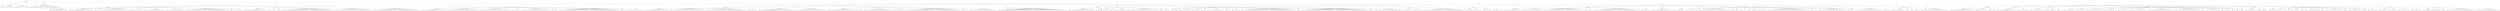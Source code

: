 digraph Tree {
	"t0" [label = "TEI"];
	"t1" [label = "teiHeader"];
	"t2" [label = "fileDesc"];
	"t3" [label = "titleStmt"];
	"t4" [label = "title"];
	"t5" [label = "author"];
	"t6" [label = "publicationStmt"];
	"t7" [label = "editor"];
	"t8" [label = "publisher"];
	"t9" [label = "idno"];
	"t10" [label = "rights"];
	"t11" [label = "SourceDesc"];
	"t12" [label = "genre"];
	"t13" [label = "inspiration"];
	"t14" [label = "structure"];
	"t15" [label = "type"];
	"t16" [label = "periode"];
	"t17" [label = "taille"];
	"t18" [label = "permalien"];
	"t19" [label = "text"];
	"t20" [label = "front"];
	"t21" [label = "docTitle"];
	"t22" [label = "titlePart"];
	"t23" [label = "titlePart"];
	"t24" [label = "docDate"];
	"t25" [label = "docAuthor"];
	"t26" [label = "castList"];
	"t27" [label = "head"];
	"t28" [label = "castItem"];
	"t29" [label = "role"];
	"t30" [label = "castItem"];
	"t31" [label = "role"];
	"t32" [label = "castItem"];
	"t33" [label = "role"];
	"t34" [label = "castItem"];
	"t35" [label = "role"];
	"t36" [label = "castItem"];
	"t37" [label = "role"];
	"t38" [label = "castItem"];
	"t39" [label = "role"];
	"t40" [label = "castItem"];
	"t41" [label = "role"];
	"t42" [label = "set"];
	"t43" [label = "body"];
	"t44" [label = "div1"];
	"t45" [label = "head"];
	"t46" [label = "div2"];
	"t47" [label = "head"];
	"t48" [label = "sp"];
	"t49" [label = "speaker"];
	"t50" [label = "l"];
	"t51" [label = "l"];
	"t52" [label = "l"];
	"t53" [label = "l"];
	"t54" [label = "l"];
	"t55" [label = "l"];
	"t56" [label = "l"];
	"t57" [label = "l"];
	"t58" [label = "l"];
	"t59" [label = "l"];
	"t60" [label = "div2"];
	"t61" [label = "head"];
	"t62" [label = "sp"];
	"t63" [label = "speaker"];
	"t64" [label = "l"];
	"t65" [label = "l"];
	"t66" [label = "l"];
	"t67" [label = "note"];
	"t68" [label = "l"];
	"t69" [label = "l"];
	"t70" [label = "l"];
	"t71" [label = "l"];
	"t72" [label = "l"];
	"t73" [label = "l"];
	"t74" [label = "l"];
	"t75" [label = "l"];
	"t76" [label = "l"];
	"t77" [label = "sp"];
	"t78" [label = "speaker"];
	"t79" [label = "l"];
	"t80" [label = "l"];
	"t81" [label = "sp"];
	"t82" [label = "speaker"];
	"t83" [label = "l"];
	"t84" [label = "l"];
	"t85" [label = "l"];
	"t86" [label = "l"];
	"t87" [label = "l"];
	"t88" [label = "l"];
	"t89" [label = "l"];
	"t90" [label = "l"];
	"t91" [label = "l"];
	"t92" [label = "l"];
	"t93" [label = "l"];
	"t94" [label = "l"];
	"t95" [label = "l"];
	"t96" [label = "l"];
	"t97" [label = "l"];
	"t98" [label = "l"];
	"t99" [label = "sp"];
	"t100" [label = "speaker"];
	"t101" [label = "l"];
	"t102" [label = "l"];
	"t103" [label = "l"];
	"t104" [label = "l"];
	"t105" [label = "l"];
	"t106" [label = "l"];
	"t107" [label = "sp"];
	"t108" [label = "speaker"];
	"t109" [label = "l"];
	"t110" [label = "l"];
	"t111" [label = "l"];
	"t112" [label = "l"];
	"t113" [label = "l"];
	"t114" [label = "l"];
	"t115" [label = "l"];
	"t116" [label = "l"];
	"t117" [label = "l"];
	"t118" [label = "l"];
	"t119" [label = "l"];
	"t120" [label = "sp"];
	"t121" [label = "speaker"];
	"t122" [label = "l"];
	"t123" [label = "l"];
	"t124" [label = "l"];
	"t125" [label = "l"];
	"t126" [label = "l"];
	"t127" [label = "l"];
	"t128" [label = "l"];
	"t129" [label = "l"];
	"t130" [label = "l"];
	"t131" [label = "l"];
	"t132" [label = "sp"];
	"t133" [label = "speaker"];
	"t134" [label = "l"];
	"t135" [label = "l"];
	"t136" [label = "l"];
	"t137" [label = "l"];
	"t138" [label = "l"];
	"t139" [label = "l"];
	"t140" [label = "l"];
	"t141" [label = "l"];
	"t142" [label = "l"];
	"t143" [label = "l"];
	"t144" [label = "l"];
	"t145" [label = "l"];
	"t146" [label = "l"];
	"t147" [label = "l"];
	"t148" [label = "l"];
	"t149" [label = "l"];
	"t150" [label = "l"];
	"t151" [label = "l"];
	"t152" [label = "l"];
	"t153" [label = "l"];
	"t154" [label = "l"];
	"t155" [label = "l"];
	"t156" [label = "l"];
	"t157" [label = "l"];
	"t158" [label = "sp"];
	"t159" [label = "speaker"];
	"t160" [label = "l"];
	"t161" [label = "sp"];
	"t162" [label = "speaker"];
	"t163" [label = "l"];
	"t164" [label = "l"];
	"t165" [label = "l"];
	"t166" [label = "l"];
	"t167" [label = "div2"];
	"t168" [label = "head"];
	"t169" [label = "sp"];
	"t170" [label = "speaker"];
	"t171" [label = "l"];
	"t172" [label = "l"];
	"t173" [label = "l"];
	"t174" [label = "l"];
	"t175" [label = "l"];
	"t176" [label = "l"];
	"t177" [label = "l"];
	"t178" [label = "l"];
	"t179" [label = "l"];
	"t180" [label = "l"];
	"t181" [label = "l"];
	"t182" [label = "l"];
	"t183" [label = "sp"];
	"t184" [label = "speaker"];
	"t185" [label = "l"];
	"t186" [label = "l"];
	"t187" [label = "l"];
	"t188" [label = "l"];
	"t189" [label = "sp"];
	"t190" [label = "speaker"];
	"t191" [label = "l"];
	"t192" [label = "l"];
	"t193" [label = "sp"];
	"t194" [label = "speaker"];
	"t195" [label = "l"];
	"t196" [label = "l"];
	"t197" [label = "l"];
	"t198" [label = "l"];
	"t199" [label = "l"];
	"t200" [label = "l"];
	"t201" [label = "l"];
	"t202" [label = "l"];
	"t203" [label = "l"];
	"t204" [label = "l"];
	"t205" [label = "l"];
	"t206" [label = "l"];
	"t207" [label = "l"];
	"t208" [label = "l"];
	"t209" [label = "l"];
	"t210" [label = "l"];
	"t211" [label = "l"];
	"t212" [label = "l"];
	"t213" [label = "l"];
	"t214" [label = "l"];
	"t215" [label = "l"];
	"t216" [label = "l"];
	"t217" [label = "l"];
	"t218" [label = "l"];
	"t219" [label = "l"];
	"t220" [label = "l"];
	"t221" [label = "l"];
	"t222" [label = "l"];
	"t223" [label = "sp"];
	"t224" [label = "speaker"];
	"t225" [label = "l"];
	"t226" [label = "l"];
	"t227" [label = "l"];
	"t228" [label = "l"];
	"t229" [label = "l"];
	"t230" [label = "l"];
	"t231" [label = "l"];
	"t232" [label = "l"];
	"t233" [label = "l"];
	"t234" [label = "l"];
	"t235" [label = "l"];
	"t236" [label = "l"];
	"t237" [label = "l"];
	"t238" [label = "l"];
	"t239" [label = "l"];
	"t240" [label = "l"];
	"t241" [label = "l"];
	"t242" [label = "l"];
	"t243" [label = "l"];
	"t244" [label = "l"];
	"t245" [label = "l"];
	"t246" [label = "sp"];
	"t247" [label = "speaker"];
	"t248" [label = "l"];
	"t249" [label = "l"];
	"t250" [label = "l"];
	"t251" [label = "l"];
	"t252" [label = "l"];
	"t253" [label = "l"];
	"t254" [label = "l"];
	"t255" [label = "l"];
	"t256" [label = "l"];
	"t257" [label = "l"];
	"t258" [label = "l"];
	"t259" [label = "l"];
	"t260" [label = "l"];
	"t261" [label = "l"];
	"t262" [label = "l"];
	"t263" [label = "l"];
	"t264" [label = "l"];
	"t265" [label = "l"];
	"t266" [label = "l"];
	"t267" [label = "l"];
	"t268" [label = "l"];
	"t269" [label = "l"];
	"t270" [label = "l"];
	"t271" [label = "l"];
	"t272" [label = "l"];
	"t273" [label = "l"];
	"t274" [label = "div2"];
	"t275" [label = "head"];
	"t276" [label = "sp"];
	"t277" [label = "speaker"];
	"t278" [label = "l"];
	"t279" [label = "l"];
	"t280" [label = "l"];
	"t281" [label = "l"];
	"t282" [label = "l"];
	"t283" [label = "l"];
	"t284" [label = "l"];
	"t285" [label = "l"];
	"t286" [label = "l"];
	"t287" [label = "l"];
	"t288" [label = "l"];
	"t289" [label = "l"];
	"t290" [label = "l"];
	"t291" [label = "l"];
	"t292" [label = "sp"];
	"t293" [label = "speaker"];
	"t294" [label = "l"];
	"t295" [label = "l"];
	"t296" [label = "l"];
	"t297" [label = "l"];
	"t298" [label = "l"];
	"t299" [label = "l"];
	"t300" [label = "l"];
	"t301" [label = "l"];
	"t302" [label = "note"];
	"t303" [label = "l"];
	"t304" [label = "l"];
	"t305" [label = "l"];
	"t306" [label = "l"];
	"t307" [label = "l"];
	"t308" [label = "l"];
	"t309" [label = "l"];
	"t310" [label = "sp"];
	"t311" [label = "speaker"];
	"t312" [label = "l"];
	"t313" [label = "l"];
	"t314" [label = "l"];
	"t315" [label = "l"];
	"t316" [label = "l"];
	"t317" [label = "l"];
	"t318" [label = "l"];
	"t319" [label = "l"];
	"t320" [label = "l"];
	"t321" [label = "l"];
	"t322" [label = "l"];
	"t323" [label = "l"];
	"t324" [label = "l"];
	"t325" [label = "l"];
	"t326" [label = "l"];
	"t327" [label = "l"];
	"t328" [label = "l"];
	"t329" [label = "sp"];
	"t330" [label = "speaker"];
	"t331" [label = "l"];
	"t332" [label = "l"];
	"t333" [label = "l"];
	"t334" [label = "l"];
	"t335" [label = "l"];
	"t336" [label = "sp"];
	"t337" [label = "speaker"];
	"t338" [label = "l"];
	"t339" [label = "l"];
	"t340" [label = "l"];
	"t341" [label = "l"];
	"t342" [label = "l"];
	"t343" [label = "l"];
	"t344" [label = "l"];
	"t345" [label = "l"];
	"t346" [label = "l"];
	"t347" [label = "l"];
	"t348" [label = "l"];
	"t349" [label = "l"];
	"t350" [label = "l"];
	"t351" [label = "l"];
	"t352" [label = "l"];
	"t353" [label = "sp"];
	"t354" [label = "speaker"];
	"t355" [label = "l"];
	"t356" [label = "l"];
	"t357" [label = "l"];
	"t358" [label = "sp"];
	"t359" [label = "speaker"];
	"t360" [label = "l"];
	"t361" [label = "l"];
	"t362" [label = "l"];
	"t363" [label = "l"];
	"t364" [label = "l"];
	"t365" [label = "l"];
	"t366" [label = "l"];
	"t367" [label = "l"];
	"t368" [label = "l"];
	"t369" [label = "l"];
	"t370" [label = "l"];
	"t371" [label = "l"];
	"t372" [label = "l"];
	"t373" [label = "l"];
	"t374" [label = "l"];
	"t375" [label = "l"];
	"t376" [label = "l"];
	"t377" [label = "l"];
	"t378" [label = "l"];
	"t379" [label = "l"];
	"t380" [label = "l"];
	"t381" [label = "l"];
	"t382" [label = "l"];
	"t383" [label = "l"];
	"t384" [label = "l"];
	"t385" [label = "l"];
	"t386" [label = "l"];
	"t387" [label = "l"];
	"t388" [label = "l"];
	"t389" [label = "l"];
	"t390" [label = "l"];
	"t391" [label = "l"];
	"t392" [label = "l"];
	"t393" [label = "l"];
	"t394" [label = "sp"];
	"t395" [label = "speaker"];
	"t396" [label = "l"];
	"t397" [label = "l"];
	"t398" [label = "sp"];
	"t399" [label = "speaker"];
	"t400" [label = "l"];
	"t401" [label = "l"];
	"t402" [label = "l"];
	"t403" [label = "l"];
	"t404" [label = "l"];
	"t405" [label = "l"];
	"t406" [label = "l"];
	"t407" [label = "l"];
	"t408" [label = "l"];
	"t409" [label = "div1"];
	"t410" [label = "head"];
	"t411" [label = "div2"];
	"t412" [label = "head"];
	"t413" [label = "sp"];
	"t414" [label = "speaker"];
	"t415" [label = "l"];
	"t416" [label = "l"];
	"t417" [label = "l"];
	"t418" [label = "l"];
	"t419" [label = "l"];
	"t420" [label = "l"];
	"t421" [label = "l"];
	"t422" [label = "l"];
	"t423" [label = "l"];
	"t424" [label = "l"];
	"t425" [label = "l"];
	"t426" [label = "l"];
	"t427" [label = "l"];
	"t428" [label = "sp"];
	"t429" [label = "speaker"];
	"t430" [label = "l"];
	"t431" [label = "l"];
	"t432" [label = "l"];
	"t433" [label = "l"];
	"t434" [label = "l"];
	"t435" [label = "l"];
	"t436" [label = "l"];
	"t437" [label = "l"];
	"t438" [label = "l"];
	"t439" [label = "l"];
	"t440" [label = "l"];
	"t441" [label = "l"];
	"t442" [label = "l"];
	"t443" [label = "l"];
	"t444" [label = "l"];
	"t445" [label = "l"];
	"t446" [label = "l"];
	"t447" [label = "l"];
	"t448" [label = "l"];
	"t449" [label = "sp"];
	"t450" [label = "speaker"];
	"t451" [label = "l"];
	"t452" [label = "l"];
	"t453" [label = "l"];
	"t454" [label = "l"];
	"t455" [label = "l"];
	"t456" [label = "l"];
	"t457" [label = "l"];
	"t458" [label = "l"];
	"t459" [label = "l"];
	"t460" [label = "l"];
	"t461" [label = "l"];
	"t462" [label = "l"];
	"t463" [label = "l"];
	"t464" [label = "note"];
	"t465" [label = "l"];
	"t466" [label = "l"];
	"t467" [label = "l"];
	"t468" [label = "l"];
	"t469" [label = "l"];
	"t470" [label = "l"];
	"t471" [label = "l"];
	"t472" [label = "l"];
	"t473" [label = "sp"];
	"t474" [label = "speaker"];
	"t475" [label = "l"];
	"t476" [label = "l"];
	"t477" [label = "l"];
	"t478" [label = "l"];
	"t479" [label = "l"];
	"t480" [label = "div2"];
	"t481" [label = "head"];
	"t482" [label = "sp"];
	"t483" [label = "speaker"];
	"t484" [label = "l"];
	"t485" [label = "l"];
	"t486" [label = "l"];
	"t487" [label = "l"];
	"t488" [label = "l"];
	"t489" [label = "l"];
	"t490" [label = "l"];
	"t491" [label = "l"];
	"t492" [label = "l"];
	"t493" [label = "l"];
	"t494" [label = "l"];
	"t495" [label = "l"];
	"t496" [label = "l"];
	"t497" [label = "l"];
	"t498" [label = "l"];
	"t499" [label = "l"];
	"t500" [label = "l"];
	"t501" [label = "l"];
	"t502" [label = "l"];
	"t503" [label = "note"];
	"t504" [label = "sp"];
	"t505" [label = "speaker"];
	"t506" [label = "l"];
	"t507" [label = "l"];
	"t508" [label = "l"];
	"t509" [label = "l"];
	"t510" [label = "l"];
	"t511" [label = "l"];
	"t512" [label = "l"];
	"t513" [label = "l"];
	"t514" [label = "l"];
	"t515" [label = "l"];
	"t516" [label = "l"];
	"t517" [label = "l"];
	"t518" [label = "l"];
	"t519" [label = "l"];
	"t520" [label = "l"];
	"t521" [label = "l"];
	"t522" [label = "l"];
	"t523" [label = "div2"];
	"t524" [label = "head"];
	"t525" [label = "sp"];
	"t526" [label = "speaker"];
	"t527" [label = "l"];
	"t528" [label = "l"];
	"t529" [label = "l"];
	"t530" [label = "l"];
	"t531" [label = "l"];
	"t532" [label = "l"];
	"t533" [label = "l"];
	"t534" [label = "l"];
	"t535" [label = "l"];
	"t536" [label = "l"];
	"t537" [label = "l"];
	"t538" [label = "l"];
	"t539" [label = "l"];
	"t540" [label = "l"];
	"t541" [label = "sp"];
	"t542" [label = "speaker"];
	"t543" [label = "l"];
	"t544" [label = "note"];
	"t545" [label = "note"];
	"t546" [label = "sp"];
	"t547" [label = "speaker"];
	"t548" [label = "l"];
	"t549" [label = "l"];
	"t550" [label = "l"];
	"t551" [label = "l"];
	"t552" [label = "l"];
	"t553" [label = "l"];
	"t554" [label = "l"];
	"t555" [label = "l"];
	"t556" [label = "l"];
	"t557" [label = "l"];
	"t558" [label = "l"];
	"t559" [label = "l"];
	"t560" [label = "l"];
	"t561" [label = "l"];
	"t562" [label = "l"];
	"t563" [label = "l"];
	"t564" [label = "sp"];
	"t565" [label = "speaker"];
	"t566" [label = "l"];
	"t567" [label = "l"];
	"t568" [label = "l"];
	"t569" [label = "l"];
	"t570" [label = "l"];
	"t571" [label = "l"];
	"t572" [label = "l"];
	"t573" [label = "sp"];
	"t574" [label = "speaker"];
	"t575" [label = "l"];
	"t576" [label = "l"];
	"t577" [label = "l"];
	"t578" [label = "l"];
	"t579" [label = "l"];
	"t580" [label = "l"];
	"t581" [label = "l"];
	"t582" [label = "l"];
	"t583" [label = "l"];
	"t584" [label = "l"];
	"t585" [label = "l"];
	"t586" [label = "l"];
	"t587" [label = "l"];
	"t588" [label = "l"];
	"t589" [label = "l"];
	"t590" [label = "l"];
	"t591" [label = "l"];
	"t592" [label = "l"];
	"t593" [label = "l"];
	"t594" [label = "l"];
	"t595" [label = "l"];
	"t596" [label = "l"];
	"t597" [label = "l"];
	"t598" [label = "l"];
	"t599" [label = "l"];
	"t600" [label = "l"];
	"t601" [label = "l"];
	"t602" [label = "l"];
	"t603" [label = "l"];
	"t604" [label = "sp"];
	"t605" [label = "speaker"];
	"t606" [label = "l"];
	"t607" [label = "l"];
	"t608" [label = "l"];
	"t609" [label = "sp"];
	"t610" [label = "speaker"];
	"t611" [label = "l"];
	"t612" [label = "l"];
	"t613" [label = "l"];
	"t614" [label = "l"];
	"t615" [label = "l"];
	"t616" [label = "l"];
	"t617" [label = "l"];
	"t618" [label = "l"];
	"t619" [label = "l"];
	"t620" [label = "l"];
	"t621" [label = "l"];
	"t622" [label = "l"];
	"t623" [label = "l"];
	"t624" [label = "l"];
	"t625" [label = "l"];
	"t626" [label = "div2"];
	"t627" [label = "head"];
	"t628" [label = "sp"];
	"t629" [label = "speaker"];
	"t630" [label = "l"];
	"t631" [label = "l"];
	"t632" [label = "l"];
	"t633" [label = "note"];
	"t634" [label = "l"];
	"t635" [label = "l"];
	"t636" [label = "l"];
	"t637" [label = "l"];
	"t638" [label = "l"];
	"t639" [label = "l"];
	"t640" [label = "l"];
	"t641" [label = "l"];
	"t642" [label = "l"];
	"t643" [label = "l"];
	"t644" [label = "l"];
	"t645" [label = "l"];
	"t646" [label = "l"];
	"t647" [label = "l"];
	"t648" [label = "l"];
	"t649" [label = "l"];
	"t650" [label = "l"];
	"t651" [label = "l"];
	"t652" [label = "l"];
	"t653" [label = "l"];
	"t654" [label = "l"];
	"t655" [label = "l"];
	"t656" [label = "l"];
	"t657" [label = "l"];
	"t658" [label = "l"];
	"t659" [label = "l"];
	"t660" [label = "l"];
	"t661" [label = "l"];
	"t662" [label = "l"];
	"t663" [label = "l"];
	"t664" [label = "l"];
	"t665" [label = "l"];
	"t666" [label = "l"];
	"t667" [label = "l"];
	"t668" [label = "l"];
	"t669" [label = "div1"];
	"t670" [label = "head"];
	"t671" [label = "div2"];
	"t672" [label = "head"];
	"t673" [label = "sp"];
	"t674" [label = "speaker"];
	"t675" [label = "l"];
	"t676" [label = "l"];
	"t677" [label = "l"];
	"t678" [label = "l"];
	"t679" [label = "l"];
	"t680" [label = "l"];
	"t681" [label = "l"];
	"t682" [label = "l"];
	"t683" [label = "l"];
	"t684" [label = "l"];
	"t685" [label = "l"];
	"t686" [label = "l"];
	"t687" [label = "note"];
	"t688" [label = "l"];
	"t689" [label = "div2"];
	"t690" [label = "head"];
	"t691" [label = "sp"];
	"t692" [label = "speaker"];
	"t693" [label = "l"];
	"t694" [label = "sp"];
	"t695" [label = "speaker"];
	"t696" [label = "l"];
	"t697" [label = "l"];
	"t698" [label = "l"];
	"t699" [label = "l"];
	"t700" [label = "sp"];
	"t701" [label = "speaker"];
	"t702" [label = "l"];
	"t703" [label = "sp"];
	"t704" [label = "speaker"];
	"t705" [label = "l"];
	"t706" [label = "l"];
	"t707" [label = "note"];
	"t708" [label = "note"];
	"t709" [label = "l"];
	"t710" [label = "l"];
	"t711" [label = "note"];
	"t712" [label = "note"];
	"t713" [label = "sp"];
	"t714" [label = "speaker"];
	"t715" [label = "l"];
	"t716" [label = "l"];
	"t717" [label = "l"];
	"t718" [label = "l"];
	"t719" [label = "l"];
	"t720" [label = "l"];
	"t721" [label = "l"];
	"t722" [label = "l"];
	"t723" [label = "l"];
	"t724" [label = "l"];
	"t725" [label = "l"];
	"t726" [label = "l"];
	"t727" [label = "l"];
	"t728" [label = "l"];
	"t729" [label = "l"];
	"t730" [label = "sp"];
	"t731" [label = "speaker"];
	"t732" [label = "l"];
	"t733" [label = "sp"];
	"t734" [label = "speaker"];
	"t735" [label = "l"];
	"t736" [label = "l"];
	"t737" [label = "div2"];
	"t738" [label = "head"];
	"t739" [label = "sp"];
	"t740" [label = "speaker"];
	"t741" [label = "l"];
	"t742" [label = "sp"];
	"t743" [label = "speaker"];
	"t744" [label = "l"];
	"t745" [label = "sp"];
	"t746" [label = "speaker"];
	"t747" [label = "l"];
	"t748" [label = "l"];
	"t749" [label = "l"];
	"t750" [label = "l"];
	"t751" [label = "note"];
	"t752" [label = "sp"];
	"t753" [label = "speaker"];
	"t754" [label = "l"];
	"t755" [label = "l"];
	"t756" [label = "l"];
	"t757" [label = "l"];
	"t758" [label = "sp"];
	"t759" [label = "speaker"];
	"t760" [label = "l"];
	"t761" [label = "l"];
	"t762" [label = "sp"];
	"t763" [label = "speaker"];
	"t764" [label = "l"];
	"t765" [label = "l"];
	"t766" [label = "l"];
	"t767" [label = "l"];
	"t768" [label = "l"];
	"t769" [label = "l"];
	"t770" [label = "l"];
	"t771" [label = "l"];
	"t772" [label = "l"];
	"t773" [label = "sp"];
	"t774" [label = "speaker"];
	"t775" [label = "l"];
	"t776" [label = "l"];
	"t777" [label = "sp"];
	"t778" [label = "speaker"];
	"t779" [label = "l"];
	"t780" [label = "l"];
	"t781" [label = "l"];
	"t782" [label = "l"];
	"t783" [label = "sp"];
	"t784" [label = "speaker"];
	"t785" [label = "l"];
	"t786" [label = "l"];
	"t787" [label = "l"];
	"t788" [label = "l"];
	"t789" [label = "l"];
	"t790" [label = "l"];
	"t791" [label = "l"];
	"t792" [label = "l"];
	"t793" [label = "l"];
	"t794" [label = "l"];
	"t795" [label = "l"];
	"t796" [label = "l"];
	"t797" [label = "l"];
	"t798" [label = "l"];
	"t799" [label = "l"];
	"t800" [label = "l"];
	"t801" [label = "l"];
	"t802" [label = "l"];
	"t803" [label = "l"];
	"t804" [label = "l"];
	"t805" [label = "l"];
	"t806" [label = "l"];
	"t807" [label = "l"];
	"t808" [label = "l"];
	"t809" [label = "l"];
	"t810" [label = "l"];
	"t811" [label = "l"];
	"t812" [label = "l"];
	"t813" [label = "l"];
	"t814" [label = "l"];
	"t815" [label = "l"];
	"t816" [label = "sp"];
	"t817" [label = "speaker"];
	"t818" [label = "l"];
	"t819" [label = "sp"];
	"t820" [label = "speaker"];
	"t821" [label = "l"];
	"t822" [label = "l"];
	"t823" [label = "note"];
	"t824" [label = "l"];
	"t825" [label = "l"];
	"t826" [label = "l"];
	"t827" [label = "l"];
	"t828" [label = "l"];
	"t829" [label = "l"];
	"t830" [label = "l"];
	"t831" [label = "l"];
	"t832" [label = "l"];
	"t833" [label = "l"];
	"t834" [label = "l"];
	"t835" [label = "l"];
	"t836" [label = "l"];
	"t837" [label = "l"];
	"t838" [label = "l"];
	"t839" [label = "l"];
	"t840" [label = "l"];
	"t841" [label = "l"];
	"t842" [label = "l"];
	"t843" [label = "l"];
	"t844" [label = "l"];
	"t845" [label = "l"];
	"t846" [label = "l"];
	"t847" [label = "l"];
	"t848" [label = "l"];
	"t849" [label = "l"];
	"t850" [label = "l"];
	"t851" [label = "l"];
	"t852" [label = "l"];
	"t853" [label = "l"];
	"t854" [label = "l"];
	"t855" [label = "l"];
	"t856" [label = "l"];
	"t857" [label = "l"];
	"t858" [label = "sp"];
	"t859" [label = "speaker"];
	"t860" [label = "l"];
	"t861" [label = "l"];
	"t862" [label = "sp"];
	"t863" [label = "speaker"];
	"t864" [label = "l"];
	"t865" [label = "l"];
	"t866" [label = "l"];
	"t867" [label = "l"];
	"t868" [label = "l"];
	"t869" [label = "l"];
	"t870" [label = "l"];
	"t871" [label = "l"];
	"t872" [label = "note"];
	"t873" [label = "l"];
	"t874" [label = "l"];
	"t875" [label = "l"];
	"t876" [label = "l"];
	"t877" [label = "l"];
	"t878" [label = "l"];
	"t879" [label = "div2"];
	"t880" [label = "head"];
	"t881" [label = "sp"];
	"t882" [label = "speaker"];
	"t883" [label = "l"];
	"t884" [label = "l"];
	"t885" [label = "l"];
	"t886" [label = "l"];
	"t887" [label = "sp"];
	"t888" [label = "speaker"];
	"t889" [label = "l"];
	"t890" [label = "l"];
	"t891" [label = "l"];
	"t892" [label = "l"];
	"t893" [label = "sp"];
	"t894" [label = "speaker"];
	"t895" [label = "l"];
	"t896" [label = "l"];
	"t897" [label = "l"];
	"t898" [label = "l"];
	"t899" [label = "l"];
	"t900" [label = "l"];
	"t901" [label = "l"];
	"t902" [label = "l"];
	"t903" [label = "l"];
	"t904" [label = "l"];
	"t905" [label = "l"];
	"t906" [label = "l"];
	"t907" [label = "l"];
	"t908" [label = "l"];
	"t909" [label = "l"];
	"t910" [label = "l"];
	"t911" [label = "l"];
	"t912" [label = "l"];
	"t913" [label = "l"];
	"t914" [label = "note"];
	"t915" [label = "l"];
	"t916" [label = "l"];
	"t917" [label = "l"];
	"t918" [label = "div2"];
	"t919" [label = "head"];
	"t920" [label = "sp"];
	"t921" [label = "speaker"];
	"t922" [label = "l"];
	"t923" [label = "sp"];
	"t924" [label = "speaker"];
	"t925" [label = "l"];
	"t926" [label = "l"];
	"t927" [label = "l"];
	"t928" [label = "l"];
	"t929" [label = "l"];
	"t930" [label = "l"];
	"t931" [label = "sp"];
	"t932" [label = "speaker"];
	"t933" [label = "l"];
	"t934" [label = "l"];
	"t935" [label = "l"];
	"t936" [label = "l"];
	"t937" [label = "sp"];
	"t938" [label = "speaker"];
	"t939" [label = "note"];
	"t940" [label = "l"];
	"t941" [label = "l"];
	"t942" [label = "l"];
	"t943" [label = "l"];
	"t944" [label = "div1"];
	"t945" [label = "head"];
	"t946" [label = "div2"];
	"t947" [label = "head"];
	"t948" [label = "sp"];
	"t949" [label = "speaker"];
	"t950" [label = "l"];
	"t951" [label = "l"];
	"t952" [label = "l"];
	"t953" [label = "note"];
	"t954" [label = "l"];
	"t955" [label = "l"];
	"t956" [label = "l"];
	"t957" [label = "l"];
	"t958" [label = "l"];
	"t959" [label = "sp"];
	"t960" [label = "speaker"];
	"t961" [label = "l"];
	"t962" [label = "l"];
	"t963" [label = "l"];
	"t964" [label = "l"];
	"t965" [label = "l"];
	"t966" [label = "l"];
	"t967" [label = "note"];
	"t968" [label = "l"];
	"t969" [label = "note"];
	"t970" [label = "l"];
	"t971" [label = "sp"];
	"t972" [label = "speaker"];
	"t973" [label = "note"];
	"t974" [label = "l"];
	"t975" [label = "l"];
	"t976" [label = "l"];
	"t977" [label = "l"];
	"t978" [label = "l"];
	"t979" [label = "l"];
	"t980" [label = "l"];
	"t981" [label = "l"];
	"t982" [label = "l"];
	"t983" [label = "l"];
	"t984" [label = "l"];
	"t985" [label = "l"];
	"t986" [label = "l"];
	"t987" [label = "l"];
	"t988" [label = "l"];
	"t989" [label = "l"];
	"t990" [label = "l"];
	"t991" [label = "l"];
	"t992" [label = "l"];
	"t993" [label = "l"];
	"t994" [label = "l"];
	"t995" [label = "sp"];
	"t996" [label = "speaker"];
	"t997" [label = "l"];
	"t998" [label = "l"];
	"t999" [label = "l"];
	"t1000" [label = "l"];
	"t1001" [label = "sp"];
	"t1002" [label = "speaker"];
	"t1003" [label = "l"];
	"t1004" [label = "l"];
	"t1005" [label = "l"];
	"t1006" [label = "l"];
	"t1007" [label = "l"];
	"t1008" [label = "l"];
	"t1009" [label = "l"];
	"t1010" [label = "l"];
	"t1011" [label = "note"];
	"t1012" [label = "l"];
	"t1013" [label = "l"];
	"t1014" [label = "l"];
	"t1015" [label = "l"];
	"t1016" [label = "l"];
	"t1017" [label = "l"];
	"t1018" [label = "l"];
	"t1019" [label = "l"];
	"t1020" [label = "l"];
	"t1021" [label = "l"];
	"t1022" [label = "l"];
	"t1023" [label = "note"];
	"t1024" [label = "l"];
	"t1025" [label = "l"];
	"t1026" [label = "l"];
	"t1027" [label = "l"];
	"t1028" [label = "sp"];
	"t1029" [label = "speaker"];
	"t1030" [label = "note"];
	"t1031" [label = "l"];
	"t1032" [label = "l"];
	"t1033" [label = "l"];
	"t1034" [label = "l"];
	"t1035" [label = "div2"];
	"t1036" [label = "head"];
	"t1037" [label = "sp"];
	"t1038" [label = "speaker"];
	"t1039" [label = "l"];
	"t1040" [label = "l"];
	"t1041" [label = "l"];
	"t1042" [label = "l"];
	"t1043" [label = "note"];
	"t1044" [label = "l"];
	"t1045" [label = "note"];
	"t1046" [label = "l"];
	"t1047" [label = "l"];
	"t1048" [label = "l"];
	"t1049" [label = "l"];
	"t1050" [label = "div2"];
	"t1051" [label = "head"];
	"t1052" [label = "sp"];
	"t1053" [label = "speaker"];
	"t1054" [label = "l"];
	"t1055" [label = "l"];
	"t1056" [label = "l"];
	"t1057" [label = "l"];
	"t1058" [label = "l"];
	"t1059" [label = "sp"];
	"t1060" [label = "speaker"];
	"t1061" [label = "l"];
	"t1062" [label = "l"];
	"t1063" [label = "l"];
	"t1064" [label = "l"];
	"t1065" [label = "sp"];
	"t1066" [label = "speaker"];
	"t1067" [label = "l"];
	"t1068" [label = "sp"];
	"t1069" [label = "speaker"];
	"t1070" [label = "l"];
	"t1071" [label = "l"];
	"t1072" [label = "l"];
	"t1073" [label = "l"];
	"t1074" [label = "l"];
	"t1075" [label = "l"];
	"t1076" [label = "l"];
	"t1077" [label = "l"];
	"t1078" [label = "l"];
	"t1079" [label = "l"];
	"t1080" [label = "l"];
	"t1081" [label = "l"];
	"t1082" [label = "l"];
	"t1083" [label = "l"];
	"t1084" [label = "l"];
	"t1085" [label = "l"];
	"t1086" [label = "l"];
	"t1087" [label = "sp"];
	"t1088" [label = "speaker"];
	"t1089" [label = "l"];
	"t1090" [label = "note"];
	"t1091" [label = "l"];
	"t1092" [label = "sp"];
	"t1093" [label = "speaker"];
	"t1094" [label = "l"];
	"t1095" [label = "l"];
	"t1096" [label = "l"];
	"t1097" [label = "sp"];
	"t1098" [label = "speaker"];
	"t1099" [label = "l"];
	"t1100" [label = "sp"];
	"t1101" [label = "speaker"];
	"t1102" [label = "l"];
	"t1103" [label = "l"];
	"t1104" [label = "sp"];
	"t1105" [label = "speaker"];
	"t1106" [label = "l"];
	"t1107" [label = "l"];
	"t1108" [label = "l"];
	"t1109" [label = "l"];
	"t1110" [label = "sp"];
	"t1111" [label = "speaker"];
	"t1112" [label = "l"];
	"t1113" [label = "l"];
	"t1114" [label = "l"];
	"t1115" [label = "l"];
	"t1116" [label = "l"];
	"t1117" [label = "l"];
	"t1118" [label = "l"];
	"t1119" [label = "l"];
	"t1120" [label = "l"];
	"t1121" [label = "l"];
	"t1122" [label = "l"];
	"t1123" [label = "l"];
	"t1124" [label = "l"];
	"t1125" [label = "l"];
	"t1126" [label = "l"];
	"t1127" [label = "l"];
	"t1128" [label = "l"];
	"t1129" [label = "l"];
	"t1130" [label = "l"];
	"t1131" [label = "l"];
	"t1132" [label = "l"];
	"t1133" [label = "l"];
	"t1134" [label = "l"];
	"t1135" [label = "sp"];
	"t1136" [label = "speaker"];
	"t1137" [label = "l"];
	"t1138" [label = "l"];
	"t1139" [label = "l"];
	"t1140" [label = "sp"];
	"t1141" [label = "speaker"];
	"t1142" [label = "l"];
	"t1143" [label = "l"];
	"t1144" [label = "l"];
	"t1145" [label = "l"];
	"t1146" [label = "l"];
	"t1147" [label = "l"];
	"t1148" [label = "l"];
	"t1149" [label = "note"];
	"t1150" [label = "l"];
	"t1151" [label = "l"];
	"t1152" [label = "l"];
	"t1153" [label = "l"];
	"t1154" [label = "l"];
	"t1155" [label = "l"];
	"t1156" [label = "l"];
	"t1157" [label = "sp"];
	"t1158" [label = "speaker"];
	"t1159" [label = "l"];
	"t1160" [label = "l"];
	"t1161" [label = "l"];
	"t1162" [label = "l"];
	"t1163" [label = "sp"];
	"t1164" [label = "speaker"];
	"t1165" [label = "l"];
	"t1166" [label = "l"];
	"t1167" [label = "l"];
	"t1168" [label = "l"];
	"t1169" [label = "l"];
	"t1170" [label = "l"];
	"t1171" [label = "l"];
	"t1172" [label = "l"];
	"t1173" [label = "l"];
	"t1174" [label = "l"];
	"t1175" [label = "l"];
	"t1176" [label = "l"];
	"t1177" [label = "l"];
	"t1178" [label = "l"];
	"t1179" [label = "sp"];
	"t1180" [label = "speaker"];
	"t1181" [label = "l"];
	"t1182" [label = "l"];
	"t1183" [label = "l"];
	"t1184" [label = "div2"];
	"t1185" [label = "head"];
	"t1186" [label = "sp"];
	"t1187" [label = "speaker"];
	"t1188" [label = "l"];
	"t1189" [label = "l"];
	"t1190" [label = "l"];
	"t1191" [label = "l"];
	"t1192" [label = "l"];
	"t1193" [label = "l"];
	"t1194" [label = "l"];
	"t1195" [label = "sp"];
	"t1196" [label = "speaker"];
	"t1197" [label = "l"];
	"t1198" [label = "sp"];
	"t1199" [label = "speaker"];
	"t1200" [label = "l"];
	"t1201" [label = "sp"];
	"t1202" [label = "speaker"];
	"t1203" [label = "l"];
	"t1204" [label = "l"];
	"t1205" [label = "div2"];
	"t1206" [label = "head"];
	"t1207" [label = "sp"];
	"t1208" [label = "speaker"];
	"t1209" [label = "l"];
	"t1210" [label = "l"];
	"t1211" [label = "l"];
	"t1212" [label = "l"];
	"t1213" [label = "l"];
	"t1214" [label = "l"];
	"t1215" [label = "l"];
	"t1216" [label = "l"];
	"t1217" [label = "l"];
	"t1218" [label = "l"];
	"t1219" [label = "l"];
	"t1220" [label = "l"];
	"t1221" [label = "l"];
	"t1222" [label = "l"];
	"t1223" [label = "l"];
	"t1224" [label = "div1"];
	"t1225" [label = "head"];
	"t1226" [label = "div2"];
	"t1227" [label = "head"];
	"t1228" [label = "sp"];
	"t1229" [label = "speaker"];
	"t1230" [label = "l"];
	"t1231" [label = "l"];
	"t1232" [label = "l"];
	"t1233" [label = "l"];
	"t1234" [label = "l"];
	"t1235" [label = "l"];
	"t1236" [label = "l"];
	"t1237" [label = "l"];
	"t1238" [label = "l"];
	"t1239" [label = "l"];
	"t1240" [label = "l"];
	"t1241" [label = "l"];
	"t1242" [label = "l"];
	"t1243" [label = "sp"];
	"t1244" [label = "speaker"];
	"t1245" [label = "note"];
	"t1246" [label = "l"];
	"t1247" [label = "l"];
	"t1248" [label = "l"];
	"t1249" [label = "l"];
	"t1250" [label = "l"];
	"t1251" [label = "sp"];
	"t1252" [label = "speaker"];
	"t1253" [label = "l"];
	"t1254" [label = "l"];
	"t1255" [label = "l"];
	"t1256" [label = "div2"];
	"t1257" [label = "head"];
	"t1258" [label = "sp"];
	"t1259" [label = "speaker"];
	"t1260" [label = "l"];
	"t1261" [label = "l"];
	"t1262" [label = "l"];
	"t1263" [label = "l"];
	"t1264" [label = "l"];
	"t1265" [label = "l"];
	"t1266" [label = "l"];
	"t1267" [label = "l"];
	"t1268" [label = "l"];
	"t1269" [label = "l"];
	"t1270" [label = "l"];
	"t1271" [label = "sp"];
	"t1272" [label = "speaker"];
	"t1273" [label = "l"];
	"t1274" [label = "l"];
	"t1275" [label = "l"];
	"t1276" [label = "note"];
	"t1277" [label = "l"];
	"t1278" [label = "div2"];
	"t1279" [label = "head"];
	"t1280" [label = "sp"];
	"t1281" [label = "speaker"];
	"t1282" [label = "l"];
	"t1283" [label = "l"];
	"t1284" [label = "l"];
	"t1285" [label = "l"];
	"t1286" [label = "l"];
	"t1287" [label = "l"];
	"t1288" [label = "sp"];
	"t1289" [label = "speaker"];
	"t1290" [label = "l"];
	"t1291" [label = "l"];
	"t1292" [label = "l"];
	"t1293" [label = "sp"];
	"t1294" [label = "speaker"];
	"t1295" [label = "l"];
	"t1296" [label = "l"];
	"t1297" [label = "sp"];
	"t1298" [label = "speaker"];
	"t1299" [label = "l"];
	"t1300" [label = "l"];
	"t1301" [label = "div2"];
	"t1302" [label = "head"];
	"t1303" [label = "sp"];
	"t1304" [label = "speaker"];
	"t1305" [label = "l"];
	"t1306" [label = "l"];
	"t1307" [label = "l"];
	"t1308" [label = "l"];
	"t1309" [label = "l"];
	"t1310" [label = "l"];
	"t1311" [label = "sp"];
	"t1312" [label = "speaker"];
	"t1313" [label = "l"];
	"t1314" [label = "l"];
	"t1315" [label = "l"];
	"t1316" [label = "l"];
	"t1317" [label = "sp"];
	"t1318" [label = "speaker"];
	"t1319" [label = "note"];
	"t1320" [label = "l"];
	"t1321" [label = "l"];
	"t1322" [label = "l"];
	"t1323" [label = "l"];
	"t1324" [label = "l"];
	"t1325" [label = "l"];
	"t1326" [label = "l"];
	"t1327" [label = "l"];
	"t1328" [label = "sp"];
	"t1329" [label = "speaker"];
	"t1330" [label = "l"];
	"t1331" [label = "l"];
	"t1332" [label = "l"];
	"t1333" [label = "l"];
	"t1334" [label = "l"];
	"t1335" [label = "l"];
	"t1336" [label = "sp"];
	"t1337" [label = "speaker"];
	"t1338" [label = "l"];
	"t1339" [label = "l"];
	"t1340" [label = "l"];
	"t1341" [label = "l"];
	"t1342" [label = "l"];
	"t1343" [label = "sp"];
	"t1344" [label = "speaker"];
	"t1345" [label = "l"];
	"t1346" [label = "sp"];
	"t1347" [label = "speaker"];
	"t1348" [label = "l"];
	"t1349" [label = "l"];
	"t1350" [label = "l"];
	"t1351" [label = "l"];
	"t1352" [label = "l"];
	"t1353" [label = "l"];
	"t1354" [label = "l"];
	"t1355" [label = "sp"];
	"t1356" [label = "speaker"];
	"t1357" [label = "l"];
	"t1358" [label = "l"];
	"t1359" [label = "l"];
	"t1360" [label = "l"];
	"t1361" [label = "l"];
	"t1362" [label = "l"];
	"t1363" [label = "l"];
	"t1364" [label = "l"];
	"t1365" [label = "l"];
	"t1366" [label = "l"];
	"t1367" [label = "l"];
	"t1368" [label = "l"];
	"t1369" [label = "l"];
	"t1370" [label = "l"];
	"t1371" [label = "sp"];
	"t1372" [label = "speaker"];
	"t1373" [label = "l"];
	"t1374" [label = "l"];
	"t1375" [label = "l"];
	"t1376" [label = "l"];
	"t1377" [label = "l"];
	"t1378" [label = "l"];
	"t1379" [label = "l"];
	"t1380" [label = "l"];
	"t1381" [label = "l"];
	"t1382" [label = "l"];
	"t1383" [label = "l"];
	"t1384" [label = "l"];
	"t1385" [label = "l"];
	"t1386" [label = "l"];
	"t1387" [label = "sp"];
	"t1388" [label = "speaker"];
	"t1389" [label = "l"];
	"t1390" [label = "sp"];
	"t1391" [label = "speaker"];
	"t1392" [label = "l"];
	"t1393" [label = "l"];
	"t1394" [label = "l"];
	"t1395" [label = "l"];
	"t1396" [label = "l"];
	"t1397" [label = "note"];
	"t1398" [label = "l"];
	"t1399" [label = "sp"];
	"t1400" [label = "speaker"];
	"t1401" [label = "l"];
	"t1402" [label = "sp"];
	"t1403" [label = "speaker"];
	"t1404" [label = "l"];
	"t1405" [label = "l"];
	"t1406" [label = "sp"];
	"t1407" [label = "speaker"];
	"t1408" [label = "l"];
	"t1409" [label = "sp"];
	"t1410" [label = "speaker"];
	"t1411" [label = "l"];
	"t1412" [label = "sp"];
	"t1413" [label = "speaker"];
	"t1414" [label = "l"];
	"t1415" [label = "div2"];
	"t1416" [label = "head"];
	"t1417" [label = "sp"];
	"t1418" [label = "speaker"];
	"t1419" [label = "l"];
	"t1420" [label = "l"];
	"t1421" [label = "l"];
	"t1422" [label = "l"];
	"t1423" [label = "l"];
	"t1424" [label = "l"];
	"t1425" [label = "sp"];
	"t1426" [label = "speaker"];
	"t1427" [label = "l"];
	"t1428" [label = "sp"];
	"t1429" [label = "speaker"];
	"t1430" [label = "l"];
	"t1431" [label = "l"];
	"t1432" [label = "div2"];
	"t1433" [label = "head"];
	"t1434" [label = "sp"];
	"t1435" [label = "speaker"];
	"t1436" [label = "l"];
	"t1437" [label = "l"];
	"t1438" [label = "sp"];
	"t1439" [label = "speaker"];
	"t1440" [label = "l"];
	"t1441" [label = "l"];
	"t1442" [label = "l"];
	"t1443" [label = "l"];
	"t1444" [label = "sp"];
	"t1445" [label = "speaker"];
	"t1446" [label = "l"];
	"t1447" [label = "l"];
	"t1448" [label = "sp"];
	"t1449" [label = "speaker"];
	"t1450" [label = "l"];
	"t1451" [label = "l"];
	"t1452" [label = "l"];
	"t1453" [label = "l"];
	"t1454" [label = "sp"];
	"t1455" [label = "speaker"];
	"t1456" [label = "l"];
	"t1457" [label = "sp"];
	"t1458" [label = "speaker"];
	"t1459" [label = "l"];
	"t1460" [label = "l"];
	"t1461" [label = "l"];
	"t1462" [label = "l"];
	"t1463" [label = "l"];
	"t1464" [label = "l"];
	"t1465" [label = "l"];
	"t1466" [label = "l"];
	"t1467" [label = "sp"];
	"t1468" [label = "speaker"];
	"t1469" [label = "l"];
	"t1470" [label = "sp"];
	"t1471" [label = "speaker"];
	"t1472" [label = "l"];
	"t1473" [label = "l"];
	"t1474" [label = "l"];
	"t1475" [label = "l"];
	"t1476" [label = "l"];
	"t1477" [label = "l"];
	"t1478" [label = "l"];
	"t1479" [label = "l"];
	"t1480" [label = "l"];
	"t1481" [label = "sp"];
	"t1482" [label = "speaker"];
	"t1483" [label = "l"];
	"t1484" [label = "sp"];
	"t1485" [label = "speaker"];
	"t1486" [label = "l"];
	"t1487" [label = "l"];
	"t1488" [label = "l"];
	"t1489" [label = "l"];
	"t1490" [label = "l"];
	"t1491" [label = "l"];
	"t1492" [label = "l"];
	"t1493" [label = "sp"];
	"t1494" [label = "speaker"];
	"t1495" [label = "l"];
	"t1496" [label = "sp"];
	"t1497" [label = "speaker"];
	"t1498" [label = "l"];
	"t1499" [label = "l"];
	"t1500" [label = "l"];
	"t1501" [label = "l"];
	"t1502" [label = "l"];
	"t1503" [label = "div2"];
	"t1504" [label = "head"];
	"t1505" [label = "sp"];
	"t1506" [label = "speaker"];
	"t1507" [label = "l"];
	"t1508" [label = "l"];
	"t1509" [label = "l"];
	"t1510" [label = "l"];
	"t1511" [label = "sp"];
	"t1512" [label = "speaker"];
	"t1513" [label = "l"];
	"t1514" [label = "l"];
	"t1515" [label = "l"];
	"t1516" [label = "l"];
	"t1517" [label = "sp"];
	"t1518" [label = "speaker"];
	"t1519" [label = "l"];
	"t1520" [label = "l"];
	"t1521" [label = "l"];
	"t1522" [label = "l"];
	"t1523" [label = "l"];
	"t1524" [label = "l"];
	"t1525" [label = "sp"];
	"t1526" [label = "speaker"];
	"t1527" [label = "l"];
	"t1528" [label = "l"];
	"t1529" [label = "l"];
	"t1530" [label = "l"];
	"t1531" [label = "l"];
	"t1532" [label = "div2"];
	"t1533" [label = "head"];
	"t1534" [label = "sp"];
	"t1535" [label = "speaker"];
	"t1536" [label = "l"];
	"t1537" [label = "sp"];
	"t1538" [label = "speaker"];
	"t1539" [label = "l"];
	"t1540" [label = "l"];
	"t1541" [label = "l"];
	"t1542" [label = "l"];
	"t1543" [label = "l"];
	"t1544" [label = "l"];
	"t1545" [label = "l"];
	"t1546" [label = "sp"];
	"t1547" [label = "speaker"];
	"t1548" [label = "l"];
	"t1549" [label = "sp"];
	"t1550" [label = "speaker"];
	"t1551" [label = "l"];
	"t1552" [label = "l"];
	"t1553" [label = "l"];
	"t1554" [label = "l"];
	"t1555" [label = "l"];
	"t1556" [label = "l"];
	"t1557" [label = "l"];
	"t1558" [label = "l"];
	"t1559" [label = "l"];
	"t1560" [label = "l"];
	"t1561" [label = "l"];
	"t1562" [label = "l"];
	"t1563" [label = "l"];
	"t1564" [label = "l"];
	"t1565" [label = "l"];
	"t1566" [label = "l"];
	"t1567" [label = "sp"];
	"t1568" [label = "speaker"];
	"t1569" [label = "l"];
	"t1570" [label = "l"];
	"t1571" [label = "l"];
	"t1572" [label = "l"];
	"t1573" [label = "l"];
	"t1574" [label = "l"];
	"t1575" [label = "l"];
	"t1576" [label = "l"];
	"t1577" [label = "l"];
	"t1578" [label = "l"];
	"t1579" [label = "l"];
	"t1580" [label = "l"];
	"t0" -> "t1";
	"t1" -> "t2";
	"t2" -> "t3";
	"t3" -> "t4";
	"t3" -> "t5";
	"t2" -> "t6";
	"t6" -> "t7";
	"t6" -> "t8";
	"t6" -> "t9";
	"t6" -> "t10";
	"t2" -> "t11";
	"t11" -> "t12";
	"t11" -> "t13";
	"t11" -> "t14";
	"t11" -> "t15";
	"t11" -> "t16";
	"t11" -> "t17";
	"t11" -> "t18";
	"t0" -> "t19";
	"t19" -> "t20";
	"t20" -> "t21";
	"t21" -> "t22";
	"t21" -> "t23";
	"t20" -> "t24";
	"t20" -> "t25";
	"t20" -> "t26";
	"t26" -> "t27";
	"t26" -> "t28";
	"t28" -> "t29";
	"t26" -> "t30";
	"t30" -> "t31";
	"t26" -> "t32";
	"t32" -> "t33";
	"t26" -> "t34";
	"t34" -> "t35";
	"t26" -> "t36";
	"t36" -> "t37";
	"t26" -> "t38";
	"t38" -> "t39";
	"t26" -> "t40";
	"t40" -> "t41";
	"t20" -> "t42";
	"t19" -> "t43";
	"t43" -> "t44";
	"t44" -> "t45";
	"t44" -> "t46";
	"t46" -> "t47";
	"t46" -> "t48";
	"t48" -> "t49";
	"t48" -> "t50";
	"t48" -> "t51";
	"t48" -> "t52";
	"t48" -> "t53";
	"t48" -> "t54";
	"t48" -> "t55";
	"t48" -> "t56";
	"t48" -> "t57";
	"t48" -> "t58";
	"t48" -> "t59";
	"t44" -> "t60";
	"t60" -> "t61";
	"t60" -> "t62";
	"t62" -> "t63";
	"t62" -> "t64";
	"t62" -> "t65";
	"t62" -> "t66";
	"t62" -> "t67";
	"t62" -> "t68";
	"t62" -> "t69";
	"t62" -> "t70";
	"t62" -> "t71";
	"t62" -> "t72";
	"t62" -> "t73";
	"t62" -> "t74";
	"t62" -> "t75";
	"t62" -> "t76";
	"t60" -> "t77";
	"t77" -> "t78";
	"t77" -> "t79";
	"t77" -> "t80";
	"t60" -> "t81";
	"t81" -> "t82";
	"t81" -> "t83";
	"t81" -> "t84";
	"t81" -> "t85";
	"t81" -> "t86";
	"t81" -> "t87";
	"t81" -> "t88";
	"t81" -> "t89";
	"t81" -> "t90";
	"t81" -> "t91";
	"t81" -> "t92";
	"t81" -> "t93";
	"t81" -> "t94";
	"t81" -> "t95";
	"t81" -> "t96";
	"t81" -> "t97";
	"t81" -> "t98";
	"t60" -> "t99";
	"t99" -> "t100";
	"t99" -> "t101";
	"t99" -> "t102";
	"t99" -> "t103";
	"t99" -> "t104";
	"t99" -> "t105";
	"t99" -> "t106";
	"t60" -> "t107";
	"t107" -> "t108";
	"t107" -> "t109";
	"t107" -> "t110";
	"t107" -> "t111";
	"t107" -> "t112";
	"t107" -> "t113";
	"t107" -> "t114";
	"t107" -> "t115";
	"t107" -> "t116";
	"t107" -> "t117";
	"t107" -> "t118";
	"t107" -> "t119";
	"t60" -> "t120";
	"t120" -> "t121";
	"t120" -> "t122";
	"t120" -> "t123";
	"t120" -> "t124";
	"t120" -> "t125";
	"t120" -> "t126";
	"t120" -> "t127";
	"t120" -> "t128";
	"t120" -> "t129";
	"t120" -> "t130";
	"t120" -> "t131";
	"t60" -> "t132";
	"t132" -> "t133";
	"t132" -> "t134";
	"t132" -> "t135";
	"t132" -> "t136";
	"t132" -> "t137";
	"t132" -> "t138";
	"t132" -> "t139";
	"t132" -> "t140";
	"t132" -> "t141";
	"t132" -> "t142";
	"t132" -> "t143";
	"t132" -> "t144";
	"t132" -> "t145";
	"t132" -> "t146";
	"t132" -> "t147";
	"t132" -> "t148";
	"t132" -> "t149";
	"t132" -> "t150";
	"t132" -> "t151";
	"t132" -> "t152";
	"t132" -> "t153";
	"t132" -> "t154";
	"t132" -> "t155";
	"t132" -> "t156";
	"t132" -> "t157";
	"t60" -> "t158";
	"t158" -> "t159";
	"t158" -> "t160";
	"t60" -> "t161";
	"t161" -> "t162";
	"t161" -> "t163";
	"t161" -> "t164";
	"t161" -> "t165";
	"t161" -> "t166";
	"t44" -> "t167";
	"t167" -> "t168";
	"t167" -> "t169";
	"t169" -> "t170";
	"t169" -> "t171";
	"t169" -> "t172";
	"t169" -> "t173";
	"t169" -> "t174";
	"t169" -> "t175";
	"t169" -> "t176";
	"t169" -> "t177";
	"t169" -> "t178";
	"t169" -> "t179";
	"t169" -> "t180";
	"t169" -> "t181";
	"t169" -> "t182";
	"t167" -> "t183";
	"t183" -> "t184";
	"t183" -> "t185";
	"t183" -> "t186";
	"t183" -> "t187";
	"t183" -> "t188";
	"t167" -> "t189";
	"t189" -> "t190";
	"t189" -> "t191";
	"t189" -> "t192";
	"t167" -> "t193";
	"t193" -> "t194";
	"t193" -> "t195";
	"t193" -> "t196";
	"t193" -> "t197";
	"t193" -> "t198";
	"t193" -> "t199";
	"t193" -> "t200";
	"t193" -> "t201";
	"t193" -> "t202";
	"t193" -> "t203";
	"t193" -> "t204";
	"t193" -> "t205";
	"t193" -> "t206";
	"t193" -> "t207";
	"t193" -> "t208";
	"t193" -> "t209";
	"t193" -> "t210";
	"t193" -> "t211";
	"t193" -> "t212";
	"t193" -> "t213";
	"t193" -> "t214";
	"t193" -> "t215";
	"t193" -> "t216";
	"t193" -> "t217";
	"t193" -> "t218";
	"t193" -> "t219";
	"t193" -> "t220";
	"t193" -> "t221";
	"t193" -> "t222";
	"t167" -> "t223";
	"t223" -> "t224";
	"t223" -> "t225";
	"t223" -> "t226";
	"t223" -> "t227";
	"t223" -> "t228";
	"t223" -> "t229";
	"t223" -> "t230";
	"t223" -> "t231";
	"t223" -> "t232";
	"t223" -> "t233";
	"t223" -> "t234";
	"t223" -> "t235";
	"t223" -> "t236";
	"t223" -> "t237";
	"t223" -> "t238";
	"t223" -> "t239";
	"t223" -> "t240";
	"t223" -> "t241";
	"t223" -> "t242";
	"t223" -> "t243";
	"t223" -> "t244";
	"t223" -> "t245";
	"t167" -> "t246";
	"t246" -> "t247";
	"t246" -> "t248";
	"t246" -> "t249";
	"t246" -> "t250";
	"t246" -> "t251";
	"t246" -> "t252";
	"t246" -> "t253";
	"t246" -> "t254";
	"t246" -> "t255";
	"t246" -> "t256";
	"t246" -> "t257";
	"t246" -> "t258";
	"t246" -> "t259";
	"t246" -> "t260";
	"t246" -> "t261";
	"t246" -> "t262";
	"t246" -> "t263";
	"t246" -> "t264";
	"t246" -> "t265";
	"t246" -> "t266";
	"t246" -> "t267";
	"t246" -> "t268";
	"t246" -> "t269";
	"t246" -> "t270";
	"t246" -> "t271";
	"t246" -> "t272";
	"t246" -> "t273";
	"t44" -> "t274";
	"t274" -> "t275";
	"t274" -> "t276";
	"t276" -> "t277";
	"t276" -> "t278";
	"t276" -> "t279";
	"t276" -> "t280";
	"t276" -> "t281";
	"t276" -> "t282";
	"t276" -> "t283";
	"t276" -> "t284";
	"t276" -> "t285";
	"t276" -> "t286";
	"t276" -> "t287";
	"t276" -> "t288";
	"t276" -> "t289";
	"t276" -> "t290";
	"t276" -> "t291";
	"t274" -> "t292";
	"t292" -> "t293";
	"t292" -> "t294";
	"t292" -> "t295";
	"t292" -> "t296";
	"t292" -> "t297";
	"t292" -> "t298";
	"t292" -> "t299";
	"t292" -> "t300";
	"t292" -> "t301";
	"t292" -> "t302";
	"t292" -> "t303";
	"t292" -> "t304";
	"t292" -> "t305";
	"t292" -> "t306";
	"t292" -> "t307";
	"t292" -> "t308";
	"t292" -> "t309";
	"t274" -> "t310";
	"t310" -> "t311";
	"t310" -> "t312";
	"t310" -> "t313";
	"t310" -> "t314";
	"t310" -> "t315";
	"t310" -> "t316";
	"t310" -> "t317";
	"t310" -> "t318";
	"t310" -> "t319";
	"t310" -> "t320";
	"t310" -> "t321";
	"t310" -> "t322";
	"t310" -> "t323";
	"t310" -> "t324";
	"t310" -> "t325";
	"t310" -> "t326";
	"t310" -> "t327";
	"t310" -> "t328";
	"t274" -> "t329";
	"t329" -> "t330";
	"t329" -> "t331";
	"t329" -> "t332";
	"t329" -> "t333";
	"t329" -> "t334";
	"t329" -> "t335";
	"t274" -> "t336";
	"t336" -> "t337";
	"t336" -> "t338";
	"t336" -> "t339";
	"t336" -> "t340";
	"t336" -> "t341";
	"t336" -> "t342";
	"t336" -> "t343";
	"t336" -> "t344";
	"t336" -> "t345";
	"t336" -> "t346";
	"t336" -> "t347";
	"t336" -> "t348";
	"t336" -> "t349";
	"t336" -> "t350";
	"t336" -> "t351";
	"t336" -> "t352";
	"t274" -> "t353";
	"t353" -> "t354";
	"t353" -> "t355";
	"t353" -> "t356";
	"t353" -> "t357";
	"t274" -> "t358";
	"t358" -> "t359";
	"t358" -> "t360";
	"t358" -> "t361";
	"t358" -> "t362";
	"t358" -> "t363";
	"t358" -> "t364";
	"t358" -> "t365";
	"t358" -> "t366";
	"t358" -> "t367";
	"t358" -> "t368";
	"t358" -> "t369";
	"t358" -> "t370";
	"t358" -> "t371";
	"t358" -> "t372";
	"t358" -> "t373";
	"t358" -> "t374";
	"t358" -> "t375";
	"t358" -> "t376";
	"t358" -> "t377";
	"t358" -> "t378";
	"t358" -> "t379";
	"t358" -> "t380";
	"t358" -> "t381";
	"t358" -> "t382";
	"t358" -> "t383";
	"t358" -> "t384";
	"t358" -> "t385";
	"t358" -> "t386";
	"t358" -> "t387";
	"t358" -> "t388";
	"t358" -> "t389";
	"t358" -> "t390";
	"t358" -> "t391";
	"t358" -> "t392";
	"t358" -> "t393";
	"t274" -> "t394";
	"t394" -> "t395";
	"t394" -> "t396";
	"t394" -> "t397";
	"t274" -> "t398";
	"t398" -> "t399";
	"t398" -> "t400";
	"t398" -> "t401";
	"t398" -> "t402";
	"t398" -> "t403";
	"t398" -> "t404";
	"t398" -> "t405";
	"t398" -> "t406";
	"t398" -> "t407";
	"t398" -> "t408";
	"t43" -> "t409";
	"t409" -> "t410";
	"t409" -> "t411";
	"t411" -> "t412";
	"t411" -> "t413";
	"t413" -> "t414";
	"t413" -> "t415";
	"t413" -> "t416";
	"t413" -> "t417";
	"t413" -> "t418";
	"t413" -> "t419";
	"t413" -> "t420";
	"t413" -> "t421";
	"t413" -> "t422";
	"t413" -> "t423";
	"t413" -> "t424";
	"t413" -> "t425";
	"t413" -> "t426";
	"t413" -> "t427";
	"t411" -> "t428";
	"t428" -> "t429";
	"t428" -> "t430";
	"t428" -> "t431";
	"t428" -> "t432";
	"t428" -> "t433";
	"t428" -> "t434";
	"t428" -> "t435";
	"t428" -> "t436";
	"t428" -> "t437";
	"t428" -> "t438";
	"t428" -> "t439";
	"t428" -> "t440";
	"t428" -> "t441";
	"t428" -> "t442";
	"t428" -> "t443";
	"t428" -> "t444";
	"t428" -> "t445";
	"t428" -> "t446";
	"t428" -> "t447";
	"t428" -> "t448";
	"t411" -> "t449";
	"t449" -> "t450";
	"t449" -> "t451";
	"t449" -> "t452";
	"t449" -> "t453";
	"t449" -> "t454";
	"t449" -> "t455";
	"t449" -> "t456";
	"t449" -> "t457";
	"t449" -> "t458";
	"t449" -> "t459";
	"t449" -> "t460";
	"t449" -> "t461";
	"t449" -> "t462";
	"t449" -> "t463";
	"t449" -> "t464";
	"t449" -> "t465";
	"t449" -> "t466";
	"t449" -> "t467";
	"t449" -> "t468";
	"t449" -> "t469";
	"t449" -> "t470";
	"t449" -> "t471";
	"t449" -> "t472";
	"t411" -> "t473";
	"t473" -> "t474";
	"t473" -> "t475";
	"t473" -> "t476";
	"t473" -> "t477";
	"t473" -> "t478";
	"t473" -> "t479";
	"t409" -> "t480";
	"t480" -> "t481";
	"t480" -> "t482";
	"t482" -> "t483";
	"t482" -> "t484";
	"t482" -> "t485";
	"t482" -> "t486";
	"t482" -> "t487";
	"t482" -> "t488";
	"t482" -> "t489";
	"t482" -> "t490";
	"t482" -> "t491";
	"t482" -> "t492";
	"t482" -> "t493";
	"t482" -> "t494";
	"t482" -> "t495";
	"t482" -> "t496";
	"t482" -> "t497";
	"t482" -> "t498";
	"t482" -> "t499";
	"t482" -> "t500";
	"t482" -> "t501";
	"t482" -> "t502";
	"t482" -> "t503";
	"t480" -> "t504";
	"t504" -> "t505";
	"t504" -> "t506";
	"t504" -> "t507";
	"t504" -> "t508";
	"t504" -> "t509";
	"t504" -> "t510";
	"t504" -> "t511";
	"t504" -> "t512";
	"t504" -> "t513";
	"t504" -> "t514";
	"t504" -> "t515";
	"t504" -> "t516";
	"t504" -> "t517";
	"t504" -> "t518";
	"t504" -> "t519";
	"t504" -> "t520";
	"t504" -> "t521";
	"t504" -> "t522";
	"t409" -> "t523";
	"t523" -> "t524";
	"t523" -> "t525";
	"t525" -> "t526";
	"t525" -> "t527";
	"t525" -> "t528";
	"t525" -> "t529";
	"t525" -> "t530";
	"t525" -> "t531";
	"t525" -> "t532";
	"t525" -> "t533";
	"t525" -> "t534";
	"t525" -> "t535";
	"t525" -> "t536";
	"t525" -> "t537";
	"t525" -> "t538";
	"t525" -> "t539";
	"t525" -> "t540";
	"t523" -> "t541";
	"t541" -> "t542";
	"t541" -> "t543";
	"t541" -> "t544";
	"t541" -> "t545";
	"t523" -> "t546";
	"t546" -> "t547";
	"t546" -> "t548";
	"t546" -> "t549";
	"t546" -> "t550";
	"t546" -> "t551";
	"t546" -> "t552";
	"t546" -> "t553";
	"t546" -> "t554";
	"t546" -> "t555";
	"t546" -> "t556";
	"t546" -> "t557";
	"t546" -> "t558";
	"t546" -> "t559";
	"t546" -> "t560";
	"t546" -> "t561";
	"t546" -> "t562";
	"t546" -> "t563";
	"t523" -> "t564";
	"t564" -> "t565";
	"t564" -> "t566";
	"t564" -> "t567";
	"t564" -> "t568";
	"t564" -> "t569";
	"t564" -> "t570";
	"t564" -> "t571";
	"t564" -> "t572";
	"t523" -> "t573";
	"t573" -> "t574";
	"t573" -> "t575";
	"t573" -> "t576";
	"t573" -> "t577";
	"t573" -> "t578";
	"t573" -> "t579";
	"t573" -> "t580";
	"t573" -> "t581";
	"t573" -> "t582";
	"t573" -> "t583";
	"t573" -> "t584";
	"t573" -> "t585";
	"t573" -> "t586";
	"t573" -> "t587";
	"t573" -> "t588";
	"t573" -> "t589";
	"t573" -> "t590";
	"t573" -> "t591";
	"t573" -> "t592";
	"t573" -> "t593";
	"t573" -> "t594";
	"t573" -> "t595";
	"t573" -> "t596";
	"t573" -> "t597";
	"t573" -> "t598";
	"t573" -> "t599";
	"t573" -> "t600";
	"t573" -> "t601";
	"t573" -> "t602";
	"t573" -> "t603";
	"t523" -> "t604";
	"t604" -> "t605";
	"t604" -> "t606";
	"t604" -> "t607";
	"t604" -> "t608";
	"t523" -> "t609";
	"t609" -> "t610";
	"t609" -> "t611";
	"t609" -> "t612";
	"t609" -> "t613";
	"t609" -> "t614";
	"t609" -> "t615";
	"t609" -> "t616";
	"t609" -> "t617";
	"t609" -> "t618";
	"t609" -> "t619";
	"t609" -> "t620";
	"t609" -> "t621";
	"t609" -> "t622";
	"t609" -> "t623";
	"t609" -> "t624";
	"t609" -> "t625";
	"t409" -> "t626";
	"t626" -> "t627";
	"t626" -> "t628";
	"t628" -> "t629";
	"t628" -> "t630";
	"t628" -> "t631";
	"t628" -> "t632";
	"t628" -> "t633";
	"t628" -> "t634";
	"t628" -> "t635";
	"t628" -> "t636";
	"t628" -> "t637";
	"t628" -> "t638";
	"t628" -> "t639";
	"t628" -> "t640";
	"t628" -> "t641";
	"t628" -> "t642";
	"t628" -> "t643";
	"t628" -> "t644";
	"t628" -> "t645";
	"t628" -> "t646";
	"t628" -> "t647";
	"t628" -> "t648";
	"t628" -> "t649";
	"t628" -> "t650";
	"t628" -> "t651";
	"t628" -> "t652";
	"t628" -> "t653";
	"t628" -> "t654";
	"t628" -> "t655";
	"t628" -> "t656";
	"t628" -> "t657";
	"t628" -> "t658";
	"t628" -> "t659";
	"t628" -> "t660";
	"t628" -> "t661";
	"t628" -> "t662";
	"t628" -> "t663";
	"t628" -> "t664";
	"t628" -> "t665";
	"t628" -> "t666";
	"t628" -> "t667";
	"t628" -> "t668";
	"t43" -> "t669";
	"t669" -> "t670";
	"t669" -> "t671";
	"t671" -> "t672";
	"t671" -> "t673";
	"t673" -> "t674";
	"t673" -> "t675";
	"t673" -> "t676";
	"t673" -> "t677";
	"t673" -> "t678";
	"t673" -> "t679";
	"t673" -> "t680";
	"t673" -> "t681";
	"t673" -> "t682";
	"t673" -> "t683";
	"t673" -> "t684";
	"t673" -> "t685";
	"t673" -> "t686";
	"t673" -> "t687";
	"t673" -> "t688";
	"t669" -> "t689";
	"t689" -> "t690";
	"t689" -> "t691";
	"t691" -> "t692";
	"t691" -> "t693";
	"t689" -> "t694";
	"t694" -> "t695";
	"t694" -> "t696";
	"t694" -> "t697";
	"t694" -> "t698";
	"t694" -> "t699";
	"t689" -> "t700";
	"t700" -> "t701";
	"t700" -> "t702";
	"t689" -> "t703";
	"t703" -> "t704";
	"t703" -> "t705";
	"t703" -> "t706";
	"t703" -> "t707";
	"t703" -> "t708";
	"t703" -> "t709";
	"t703" -> "t710";
	"t703" -> "t711";
	"t703" -> "t712";
	"t689" -> "t713";
	"t713" -> "t714";
	"t713" -> "t715";
	"t713" -> "t716";
	"t713" -> "t717";
	"t713" -> "t718";
	"t713" -> "t719";
	"t713" -> "t720";
	"t713" -> "t721";
	"t713" -> "t722";
	"t713" -> "t723";
	"t713" -> "t724";
	"t713" -> "t725";
	"t713" -> "t726";
	"t713" -> "t727";
	"t713" -> "t728";
	"t713" -> "t729";
	"t689" -> "t730";
	"t730" -> "t731";
	"t730" -> "t732";
	"t689" -> "t733";
	"t733" -> "t734";
	"t733" -> "t735";
	"t733" -> "t736";
	"t669" -> "t737";
	"t737" -> "t738";
	"t737" -> "t739";
	"t739" -> "t740";
	"t739" -> "t741";
	"t737" -> "t742";
	"t742" -> "t743";
	"t742" -> "t744";
	"t737" -> "t745";
	"t745" -> "t746";
	"t745" -> "t747";
	"t745" -> "t748";
	"t745" -> "t749";
	"t745" -> "t750";
	"t745" -> "t751";
	"t737" -> "t752";
	"t752" -> "t753";
	"t752" -> "t754";
	"t752" -> "t755";
	"t752" -> "t756";
	"t752" -> "t757";
	"t737" -> "t758";
	"t758" -> "t759";
	"t758" -> "t760";
	"t758" -> "t761";
	"t737" -> "t762";
	"t762" -> "t763";
	"t762" -> "t764";
	"t762" -> "t765";
	"t762" -> "t766";
	"t762" -> "t767";
	"t762" -> "t768";
	"t762" -> "t769";
	"t762" -> "t770";
	"t762" -> "t771";
	"t762" -> "t772";
	"t737" -> "t773";
	"t773" -> "t774";
	"t773" -> "t775";
	"t773" -> "t776";
	"t737" -> "t777";
	"t777" -> "t778";
	"t777" -> "t779";
	"t777" -> "t780";
	"t777" -> "t781";
	"t777" -> "t782";
	"t737" -> "t783";
	"t783" -> "t784";
	"t783" -> "t785";
	"t783" -> "t786";
	"t783" -> "t787";
	"t783" -> "t788";
	"t783" -> "t789";
	"t783" -> "t790";
	"t783" -> "t791";
	"t783" -> "t792";
	"t783" -> "t793";
	"t783" -> "t794";
	"t783" -> "t795";
	"t783" -> "t796";
	"t783" -> "t797";
	"t783" -> "t798";
	"t783" -> "t799";
	"t783" -> "t800";
	"t783" -> "t801";
	"t783" -> "t802";
	"t783" -> "t803";
	"t783" -> "t804";
	"t783" -> "t805";
	"t783" -> "t806";
	"t783" -> "t807";
	"t783" -> "t808";
	"t783" -> "t809";
	"t783" -> "t810";
	"t783" -> "t811";
	"t783" -> "t812";
	"t783" -> "t813";
	"t783" -> "t814";
	"t783" -> "t815";
	"t737" -> "t816";
	"t816" -> "t817";
	"t816" -> "t818";
	"t737" -> "t819";
	"t819" -> "t820";
	"t819" -> "t821";
	"t819" -> "t822";
	"t819" -> "t823";
	"t819" -> "t824";
	"t819" -> "t825";
	"t819" -> "t826";
	"t819" -> "t827";
	"t819" -> "t828";
	"t819" -> "t829";
	"t819" -> "t830";
	"t819" -> "t831";
	"t819" -> "t832";
	"t819" -> "t833";
	"t819" -> "t834";
	"t819" -> "t835";
	"t819" -> "t836";
	"t819" -> "t837";
	"t819" -> "t838";
	"t819" -> "t839";
	"t819" -> "t840";
	"t819" -> "t841";
	"t819" -> "t842";
	"t819" -> "t843";
	"t819" -> "t844";
	"t819" -> "t845";
	"t819" -> "t846";
	"t819" -> "t847";
	"t819" -> "t848";
	"t819" -> "t849";
	"t819" -> "t850";
	"t819" -> "t851";
	"t819" -> "t852";
	"t819" -> "t853";
	"t819" -> "t854";
	"t819" -> "t855";
	"t819" -> "t856";
	"t819" -> "t857";
	"t737" -> "t858";
	"t858" -> "t859";
	"t858" -> "t860";
	"t858" -> "t861";
	"t737" -> "t862";
	"t862" -> "t863";
	"t862" -> "t864";
	"t862" -> "t865";
	"t862" -> "t866";
	"t862" -> "t867";
	"t862" -> "t868";
	"t862" -> "t869";
	"t862" -> "t870";
	"t862" -> "t871";
	"t862" -> "t872";
	"t862" -> "t873";
	"t862" -> "t874";
	"t862" -> "t875";
	"t862" -> "t876";
	"t862" -> "t877";
	"t862" -> "t878";
	"t669" -> "t879";
	"t879" -> "t880";
	"t879" -> "t881";
	"t881" -> "t882";
	"t881" -> "t883";
	"t881" -> "t884";
	"t881" -> "t885";
	"t881" -> "t886";
	"t879" -> "t887";
	"t887" -> "t888";
	"t887" -> "t889";
	"t887" -> "t890";
	"t887" -> "t891";
	"t887" -> "t892";
	"t879" -> "t893";
	"t893" -> "t894";
	"t893" -> "t895";
	"t893" -> "t896";
	"t893" -> "t897";
	"t893" -> "t898";
	"t893" -> "t899";
	"t893" -> "t900";
	"t893" -> "t901";
	"t893" -> "t902";
	"t893" -> "t903";
	"t893" -> "t904";
	"t893" -> "t905";
	"t893" -> "t906";
	"t893" -> "t907";
	"t893" -> "t908";
	"t893" -> "t909";
	"t893" -> "t910";
	"t893" -> "t911";
	"t893" -> "t912";
	"t893" -> "t913";
	"t893" -> "t914";
	"t893" -> "t915";
	"t893" -> "t916";
	"t893" -> "t917";
	"t669" -> "t918";
	"t918" -> "t919";
	"t918" -> "t920";
	"t920" -> "t921";
	"t920" -> "t922";
	"t918" -> "t923";
	"t923" -> "t924";
	"t923" -> "t925";
	"t923" -> "t926";
	"t923" -> "t927";
	"t923" -> "t928";
	"t923" -> "t929";
	"t923" -> "t930";
	"t918" -> "t931";
	"t931" -> "t932";
	"t931" -> "t933";
	"t931" -> "t934";
	"t931" -> "t935";
	"t931" -> "t936";
	"t918" -> "t937";
	"t937" -> "t938";
	"t937" -> "t939";
	"t937" -> "t940";
	"t937" -> "t941";
	"t937" -> "t942";
	"t937" -> "t943";
	"t43" -> "t944";
	"t944" -> "t945";
	"t944" -> "t946";
	"t946" -> "t947";
	"t946" -> "t948";
	"t948" -> "t949";
	"t948" -> "t950";
	"t948" -> "t951";
	"t948" -> "t952";
	"t948" -> "t953";
	"t948" -> "t954";
	"t948" -> "t955";
	"t948" -> "t956";
	"t948" -> "t957";
	"t948" -> "t958";
	"t946" -> "t959";
	"t959" -> "t960";
	"t959" -> "t961";
	"t959" -> "t962";
	"t959" -> "t963";
	"t959" -> "t964";
	"t959" -> "t965";
	"t959" -> "t966";
	"t959" -> "t967";
	"t959" -> "t968";
	"t959" -> "t969";
	"t959" -> "t970";
	"t946" -> "t971";
	"t971" -> "t972";
	"t971" -> "t973";
	"t971" -> "t974";
	"t971" -> "t975";
	"t971" -> "t976";
	"t971" -> "t977";
	"t971" -> "t978";
	"t971" -> "t979";
	"t971" -> "t980";
	"t971" -> "t981";
	"t971" -> "t982";
	"t971" -> "t983";
	"t971" -> "t984";
	"t971" -> "t985";
	"t971" -> "t986";
	"t971" -> "t987";
	"t971" -> "t988";
	"t971" -> "t989";
	"t971" -> "t990";
	"t971" -> "t991";
	"t971" -> "t992";
	"t971" -> "t993";
	"t971" -> "t994";
	"t946" -> "t995";
	"t995" -> "t996";
	"t995" -> "t997";
	"t995" -> "t998";
	"t995" -> "t999";
	"t995" -> "t1000";
	"t946" -> "t1001";
	"t1001" -> "t1002";
	"t1001" -> "t1003";
	"t1001" -> "t1004";
	"t1001" -> "t1005";
	"t1001" -> "t1006";
	"t1001" -> "t1007";
	"t1001" -> "t1008";
	"t1001" -> "t1009";
	"t1001" -> "t1010";
	"t1001" -> "t1011";
	"t1001" -> "t1012";
	"t1001" -> "t1013";
	"t1001" -> "t1014";
	"t1001" -> "t1015";
	"t1001" -> "t1016";
	"t1001" -> "t1017";
	"t1001" -> "t1018";
	"t1001" -> "t1019";
	"t1001" -> "t1020";
	"t1001" -> "t1021";
	"t1001" -> "t1022";
	"t1001" -> "t1023";
	"t1001" -> "t1024";
	"t1001" -> "t1025";
	"t1001" -> "t1026";
	"t1001" -> "t1027";
	"t946" -> "t1028";
	"t1028" -> "t1029";
	"t1028" -> "t1030";
	"t1028" -> "t1031";
	"t1028" -> "t1032";
	"t1028" -> "t1033";
	"t1028" -> "t1034";
	"t944" -> "t1035";
	"t1035" -> "t1036";
	"t1035" -> "t1037";
	"t1037" -> "t1038";
	"t1037" -> "t1039";
	"t1037" -> "t1040";
	"t1037" -> "t1041";
	"t1037" -> "t1042";
	"t1037" -> "t1043";
	"t1037" -> "t1044";
	"t1037" -> "t1045";
	"t1037" -> "t1046";
	"t1037" -> "t1047";
	"t1037" -> "t1048";
	"t1037" -> "t1049";
	"t944" -> "t1050";
	"t1050" -> "t1051";
	"t1050" -> "t1052";
	"t1052" -> "t1053";
	"t1052" -> "t1054";
	"t1052" -> "t1055";
	"t1052" -> "t1056";
	"t1052" -> "t1057";
	"t1052" -> "t1058";
	"t1050" -> "t1059";
	"t1059" -> "t1060";
	"t1059" -> "t1061";
	"t1059" -> "t1062";
	"t1059" -> "t1063";
	"t1059" -> "t1064";
	"t1050" -> "t1065";
	"t1065" -> "t1066";
	"t1065" -> "t1067";
	"t1050" -> "t1068";
	"t1068" -> "t1069";
	"t1068" -> "t1070";
	"t1068" -> "t1071";
	"t1068" -> "t1072";
	"t1068" -> "t1073";
	"t1068" -> "t1074";
	"t1068" -> "t1075";
	"t1068" -> "t1076";
	"t1068" -> "t1077";
	"t1068" -> "t1078";
	"t1068" -> "t1079";
	"t1068" -> "t1080";
	"t1068" -> "t1081";
	"t1068" -> "t1082";
	"t1068" -> "t1083";
	"t1068" -> "t1084";
	"t1068" -> "t1085";
	"t1068" -> "t1086";
	"t1050" -> "t1087";
	"t1087" -> "t1088";
	"t1087" -> "t1089";
	"t1087" -> "t1090";
	"t1087" -> "t1091";
	"t1050" -> "t1092";
	"t1092" -> "t1093";
	"t1092" -> "t1094";
	"t1092" -> "t1095";
	"t1092" -> "t1096";
	"t1050" -> "t1097";
	"t1097" -> "t1098";
	"t1097" -> "t1099";
	"t1050" -> "t1100";
	"t1100" -> "t1101";
	"t1100" -> "t1102";
	"t1100" -> "t1103";
	"t1050" -> "t1104";
	"t1104" -> "t1105";
	"t1104" -> "t1106";
	"t1104" -> "t1107";
	"t1104" -> "t1108";
	"t1104" -> "t1109";
	"t1050" -> "t1110";
	"t1110" -> "t1111";
	"t1110" -> "t1112";
	"t1110" -> "t1113";
	"t1110" -> "t1114";
	"t1110" -> "t1115";
	"t1110" -> "t1116";
	"t1110" -> "t1117";
	"t1110" -> "t1118";
	"t1110" -> "t1119";
	"t1110" -> "t1120";
	"t1110" -> "t1121";
	"t1110" -> "t1122";
	"t1110" -> "t1123";
	"t1110" -> "t1124";
	"t1110" -> "t1125";
	"t1110" -> "t1126";
	"t1110" -> "t1127";
	"t1110" -> "t1128";
	"t1110" -> "t1129";
	"t1110" -> "t1130";
	"t1110" -> "t1131";
	"t1110" -> "t1132";
	"t1110" -> "t1133";
	"t1110" -> "t1134";
	"t1050" -> "t1135";
	"t1135" -> "t1136";
	"t1135" -> "t1137";
	"t1135" -> "t1138";
	"t1135" -> "t1139";
	"t1050" -> "t1140";
	"t1140" -> "t1141";
	"t1140" -> "t1142";
	"t1140" -> "t1143";
	"t1140" -> "t1144";
	"t1140" -> "t1145";
	"t1140" -> "t1146";
	"t1140" -> "t1147";
	"t1140" -> "t1148";
	"t1140" -> "t1149";
	"t1140" -> "t1150";
	"t1140" -> "t1151";
	"t1140" -> "t1152";
	"t1140" -> "t1153";
	"t1140" -> "t1154";
	"t1140" -> "t1155";
	"t1140" -> "t1156";
	"t1050" -> "t1157";
	"t1157" -> "t1158";
	"t1157" -> "t1159";
	"t1157" -> "t1160";
	"t1157" -> "t1161";
	"t1157" -> "t1162";
	"t1050" -> "t1163";
	"t1163" -> "t1164";
	"t1163" -> "t1165";
	"t1163" -> "t1166";
	"t1163" -> "t1167";
	"t1163" -> "t1168";
	"t1163" -> "t1169";
	"t1163" -> "t1170";
	"t1163" -> "t1171";
	"t1163" -> "t1172";
	"t1163" -> "t1173";
	"t1163" -> "t1174";
	"t1163" -> "t1175";
	"t1163" -> "t1176";
	"t1163" -> "t1177";
	"t1163" -> "t1178";
	"t1050" -> "t1179";
	"t1179" -> "t1180";
	"t1179" -> "t1181";
	"t1179" -> "t1182";
	"t1179" -> "t1183";
	"t944" -> "t1184";
	"t1184" -> "t1185";
	"t1184" -> "t1186";
	"t1186" -> "t1187";
	"t1186" -> "t1188";
	"t1186" -> "t1189";
	"t1186" -> "t1190";
	"t1186" -> "t1191";
	"t1186" -> "t1192";
	"t1186" -> "t1193";
	"t1186" -> "t1194";
	"t1184" -> "t1195";
	"t1195" -> "t1196";
	"t1195" -> "t1197";
	"t1184" -> "t1198";
	"t1198" -> "t1199";
	"t1198" -> "t1200";
	"t1184" -> "t1201";
	"t1201" -> "t1202";
	"t1201" -> "t1203";
	"t1201" -> "t1204";
	"t944" -> "t1205";
	"t1205" -> "t1206";
	"t1205" -> "t1207";
	"t1207" -> "t1208";
	"t1207" -> "t1209";
	"t1207" -> "t1210";
	"t1207" -> "t1211";
	"t1207" -> "t1212";
	"t1207" -> "t1213";
	"t1207" -> "t1214";
	"t1207" -> "t1215";
	"t1207" -> "t1216";
	"t1207" -> "t1217";
	"t1207" -> "t1218";
	"t1207" -> "t1219";
	"t1207" -> "t1220";
	"t1207" -> "t1221";
	"t1207" -> "t1222";
	"t1207" -> "t1223";
	"t43" -> "t1224";
	"t1224" -> "t1225";
	"t1224" -> "t1226";
	"t1226" -> "t1227";
	"t1226" -> "t1228";
	"t1228" -> "t1229";
	"t1228" -> "t1230";
	"t1228" -> "t1231";
	"t1228" -> "t1232";
	"t1228" -> "t1233";
	"t1228" -> "t1234";
	"t1228" -> "t1235";
	"t1228" -> "t1236";
	"t1228" -> "t1237";
	"t1228" -> "t1238";
	"t1228" -> "t1239";
	"t1228" -> "t1240";
	"t1228" -> "t1241";
	"t1228" -> "t1242";
	"t1226" -> "t1243";
	"t1243" -> "t1244";
	"t1243" -> "t1245";
	"t1243" -> "t1246";
	"t1243" -> "t1247";
	"t1243" -> "t1248";
	"t1243" -> "t1249";
	"t1243" -> "t1250";
	"t1226" -> "t1251";
	"t1251" -> "t1252";
	"t1251" -> "t1253";
	"t1251" -> "t1254";
	"t1251" -> "t1255";
	"t1224" -> "t1256";
	"t1256" -> "t1257";
	"t1256" -> "t1258";
	"t1258" -> "t1259";
	"t1258" -> "t1260";
	"t1258" -> "t1261";
	"t1258" -> "t1262";
	"t1258" -> "t1263";
	"t1258" -> "t1264";
	"t1258" -> "t1265";
	"t1258" -> "t1266";
	"t1258" -> "t1267";
	"t1258" -> "t1268";
	"t1258" -> "t1269";
	"t1258" -> "t1270";
	"t1256" -> "t1271";
	"t1271" -> "t1272";
	"t1271" -> "t1273";
	"t1271" -> "t1274";
	"t1271" -> "t1275";
	"t1271" -> "t1276";
	"t1271" -> "t1277";
	"t1224" -> "t1278";
	"t1278" -> "t1279";
	"t1278" -> "t1280";
	"t1280" -> "t1281";
	"t1280" -> "t1282";
	"t1280" -> "t1283";
	"t1280" -> "t1284";
	"t1280" -> "t1285";
	"t1280" -> "t1286";
	"t1280" -> "t1287";
	"t1278" -> "t1288";
	"t1288" -> "t1289";
	"t1288" -> "t1290";
	"t1288" -> "t1291";
	"t1288" -> "t1292";
	"t1278" -> "t1293";
	"t1293" -> "t1294";
	"t1293" -> "t1295";
	"t1293" -> "t1296";
	"t1278" -> "t1297";
	"t1297" -> "t1298";
	"t1297" -> "t1299";
	"t1297" -> "t1300";
	"t1224" -> "t1301";
	"t1301" -> "t1302";
	"t1301" -> "t1303";
	"t1303" -> "t1304";
	"t1303" -> "t1305";
	"t1303" -> "t1306";
	"t1303" -> "t1307";
	"t1303" -> "t1308";
	"t1303" -> "t1309";
	"t1303" -> "t1310";
	"t1301" -> "t1311";
	"t1311" -> "t1312";
	"t1311" -> "t1313";
	"t1311" -> "t1314";
	"t1311" -> "t1315";
	"t1311" -> "t1316";
	"t1301" -> "t1317";
	"t1317" -> "t1318";
	"t1317" -> "t1319";
	"t1317" -> "t1320";
	"t1317" -> "t1321";
	"t1317" -> "t1322";
	"t1317" -> "t1323";
	"t1317" -> "t1324";
	"t1317" -> "t1325";
	"t1317" -> "t1326";
	"t1317" -> "t1327";
	"t1301" -> "t1328";
	"t1328" -> "t1329";
	"t1328" -> "t1330";
	"t1328" -> "t1331";
	"t1328" -> "t1332";
	"t1328" -> "t1333";
	"t1328" -> "t1334";
	"t1328" -> "t1335";
	"t1301" -> "t1336";
	"t1336" -> "t1337";
	"t1336" -> "t1338";
	"t1336" -> "t1339";
	"t1336" -> "t1340";
	"t1336" -> "t1341";
	"t1336" -> "t1342";
	"t1301" -> "t1343";
	"t1343" -> "t1344";
	"t1343" -> "t1345";
	"t1301" -> "t1346";
	"t1346" -> "t1347";
	"t1346" -> "t1348";
	"t1346" -> "t1349";
	"t1346" -> "t1350";
	"t1346" -> "t1351";
	"t1346" -> "t1352";
	"t1346" -> "t1353";
	"t1346" -> "t1354";
	"t1301" -> "t1355";
	"t1355" -> "t1356";
	"t1355" -> "t1357";
	"t1355" -> "t1358";
	"t1355" -> "t1359";
	"t1355" -> "t1360";
	"t1355" -> "t1361";
	"t1355" -> "t1362";
	"t1355" -> "t1363";
	"t1355" -> "t1364";
	"t1355" -> "t1365";
	"t1355" -> "t1366";
	"t1355" -> "t1367";
	"t1355" -> "t1368";
	"t1355" -> "t1369";
	"t1355" -> "t1370";
	"t1301" -> "t1371";
	"t1371" -> "t1372";
	"t1371" -> "t1373";
	"t1371" -> "t1374";
	"t1371" -> "t1375";
	"t1371" -> "t1376";
	"t1371" -> "t1377";
	"t1371" -> "t1378";
	"t1371" -> "t1379";
	"t1371" -> "t1380";
	"t1371" -> "t1381";
	"t1371" -> "t1382";
	"t1371" -> "t1383";
	"t1371" -> "t1384";
	"t1371" -> "t1385";
	"t1371" -> "t1386";
	"t1301" -> "t1387";
	"t1387" -> "t1388";
	"t1387" -> "t1389";
	"t1301" -> "t1390";
	"t1390" -> "t1391";
	"t1390" -> "t1392";
	"t1390" -> "t1393";
	"t1390" -> "t1394";
	"t1390" -> "t1395";
	"t1390" -> "t1396";
	"t1390" -> "t1397";
	"t1390" -> "t1398";
	"t1301" -> "t1399";
	"t1399" -> "t1400";
	"t1399" -> "t1401";
	"t1301" -> "t1402";
	"t1402" -> "t1403";
	"t1402" -> "t1404";
	"t1402" -> "t1405";
	"t1301" -> "t1406";
	"t1406" -> "t1407";
	"t1406" -> "t1408";
	"t1301" -> "t1409";
	"t1409" -> "t1410";
	"t1409" -> "t1411";
	"t1301" -> "t1412";
	"t1412" -> "t1413";
	"t1412" -> "t1414";
	"t1224" -> "t1415";
	"t1415" -> "t1416";
	"t1415" -> "t1417";
	"t1417" -> "t1418";
	"t1417" -> "t1419";
	"t1417" -> "t1420";
	"t1417" -> "t1421";
	"t1417" -> "t1422";
	"t1417" -> "t1423";
	"t1417" -> "t1424";
	"t1415" -> "t1425";
	"t1425" -> "t1426";
	"t1425" -> "t1427";
	"t1415" -> "t1428";
	"t1428" -> "t1429";
	"t1428" -> "t1430";
	"t1428" -> "t1431";
	"t1224" -> "t1432";
	"t1432" -> "t1433";
	"t1432" -> "t1434";
	"t1434" -> "t1435";
	"t1434" -> "t1436";
	"t1434" -> "t1437";
	"t1432" -> "t1438";
	"t1438" -> "t1439";
	"t1438" -> "t1440";
	"t1438" -> "t1441";
	"t1438" -> "t1442";
	"t1438" -> "t1443";
	"t1432" -> "t1444";
	"t1444" -> "t1445";
	"t1444" -> "t1446";
	"t1444" -> "t1447";
	"t1432" -> "t1448";
	"t1448" -> "t1449";
	"t1448" -> "t1450";
	"t1448" -> "t1451";
	"t1448" -> "t1452";
	"t1448" -> "t1453";
	"t1432" -> "t1454";
	"t1454" -> "t1455";
	"t1454" -> "t1456";
	"t1432" -> "t1457";
	"t1457" -> "t1458";
	"t1457" -> "t1459";
	"t1457" -> "t1460";
	"t1457" -> "t1461";
	"t1457" -> "t1462";
	"t1457" -> "t1463";
	"t1457" -> "t1464";
	"t1457" -> "t1465";
	"t1457" -> "t1466";
	"t1432" -> "t1467";
	"t1467" -> "t1468";
	"t1467" -> "t1469";
	"t1432" -> "t1470";
	"t1470" -> "t1471";
	"t1470" -> "t1472";
	"t1470" -> "t1473";
	"t1470" -> "t1474";
	"t1470" -> "t1475";
	"t1470" -> "t1476";
	"t1470" -> "t1477";
	"t1470" -> "t1478";
	"t1470" -> "t1479";
	"t1470" -> "t1480";
	"t1432" -> "t1481";
	"t1481" -> "t1482";
	"t1481" -> "t1483";
	"t1432" -> "t1484";
	"t1484" -> "t1485";
	"t1484" -> "t1486";
	"t1484" -> "t1487";
	"t1484" -> "t1488";
	"t1484" -> "t1489";
	"t1484" -> "t1490";
	"t1484" -> "t1491";
	"t1484" -> "t1492";
	"t1432" -> "t1493";
	"t1493" -> "t1494";
	"t1493" -> "t1495";
	"t1432" -> "t1496";
	"t1496" -> "t1497";
	"t1496" -> "t1498";
	"t1496" -> "t1499";
	"t1496" -> "t1500";
	"t1496" -> "t1501";
	"t1496" -> "t1502";
	"t1224" -> "t1503";
	"t1503" -> "t1504";
	"t1503" -> "t1505";
	"t1505" -> "t1506";
	"t1505" -> "t1507";
	"t1505" -> "t1508";
	"t1505" -> "t1509";
	"t1505" -> "t1510";
	"t1503" -> "t1511";
	"t1511" -> "t1512";
	"t1511" -> "t1513";
	"t1511" -> "t1514";
	"t1511" -> "t1515";
	"t1511" -> "t1516";
	"t1503" -> "t1517";
	"t1517" -> "t1518";
	"t1517" -> "t1519";
	"t1517" -> "t1520";
	"t1517" -> "t1521";
	"t1517" -> "t1522";
	"t1517" -> "t1523";
	"t1517" -> "t1524";
	"t1503" -> "t1525";
	"t1525" -> "t1526";
	"t1525" -> "t1527";
	"t1525" -> "t1528";
	"t1525" -> "t1529";
	"t1525" -> "t1530";
	"t1525" -> "t1531";
	"t1224" -> "t1532";
	"t1532" -> "t1533";
	"t1532" -> "t1534";
	"t1534" -> "t1535";
	"t1534" -> "t1536";
	"t1532" -> "t1537";
	"t1537" -> "t1538";
	"t1537" -> "t1539";
	"t1537" -> "t1540";
	"t1537" -> "t1541";
	"t1537" -> "t1542";
	"t1537" -> "t1543";
	"t1537" -> "t1544";
	"t1537" -> "t1545";
	"t1532" -> "t1546";
	"t1546" -> "t1547";
	"t1546" -> "t1548";
	"t1532" -> "t1549";
	"t1549" -> "t1550";
	"t1549" -> "t1551";
	"t1549" -> "t1552";
	"t1549" -> "t1553";
	"t1549" -> "t1554";
	"t1549" -> "t1555";
	"t1549" -> "t1556";
	"t1549" -> "t1557";
	"t1549" -> "t1558";
	"t1549" -> "t1559";
	"t1549" -> "t1560";
	"t1549" -> "t1561";
	"t1549" -> "t1562";
	"t1549" -> "t1563";
	"t1549" -> "t1564";
	"t1549" -> "t1565";
	"t1549" -> "t1566";
	"t1532" -> "t1567";
	"t1567" -> "t1568";
	"t1567" -> "t1569";
	"t1567" -> "t1570";
	"t1567" -> "t1571";
	"t1567" -> "t1572";
	"t1567" -> "t1573";
	"t1567" -> "t1574";
	"t1567" -> "t1575";
	"t1567" -> "t1576";
	"t1567" -> "t1577";
	"t1567" -> "t1578";
	"t1567" -> "t1579";
	"t1567" -> "t1580";
}
